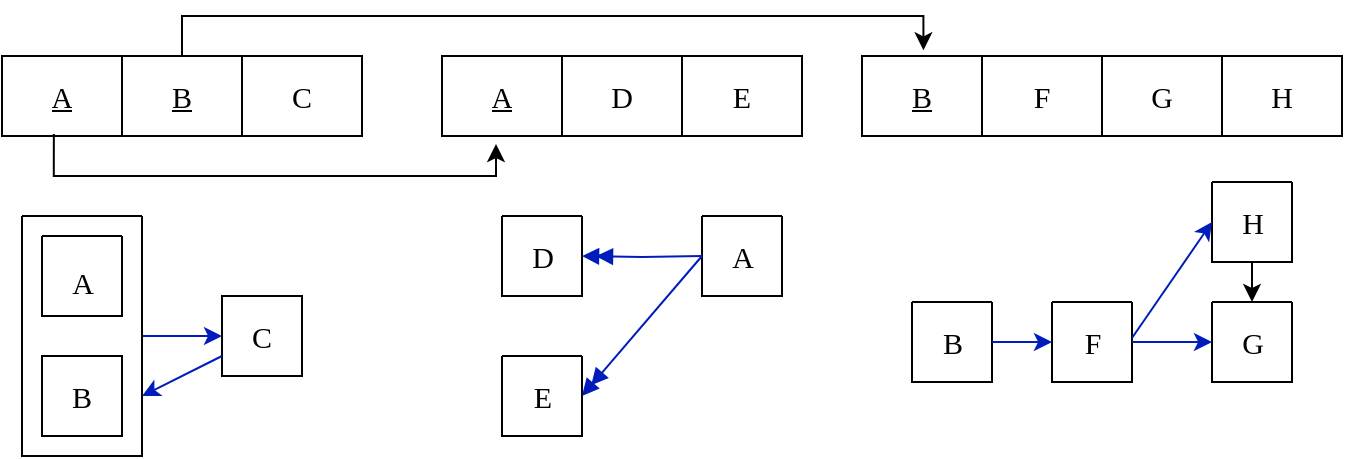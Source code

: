 <mxfile version="22.1.4" type="github">
  <diagram name="Page-1" id="wNEtSFz7i4EvFAsGNa6M">
    <mxGraphModel dx="995" dy="607" grid="1" gridSize="10" guides="1" tooltips="1" connect="1" arrows="1" fold="1" page="1" pageScale="1" pageWidth="850" pageHeight="1100" math="0" shadow="0">
      <root>
        <mxCell id="0" />
        <mxCell id="1" parent="0" />
        <mxCell id="QTaHCRTgpDroU6HZKVSe-1" value="" style="swimlane;startSize=0;fontFamily=Times New Roman;" vertex="1" parent="1">
          <mxGeometry x="110" y="220" width="40" height="40" as="geometry" />
        </mxCell>
        <mxCell id="QTaHCRTgpDroU6HZKVSe-2" value="&lt;font style=&quot;font-size: 15px;&quot;&gt;A&lt;/font&gt;" style="text;html=1;align=center;verticalAlign=middle;resizable=0;points=[];autosize=1;strokeColor=none;fillColor=none;fontFamily=Times New Roman;" vertex="1" parent="1">
          <mxGeometry x="115" y="228" width="30" height="30" as="geometry" />
        </mxCell>
        <mxCell id="QTaHCRTgpDroU6HZKVSe-3" value="&lt;font style=&quot;font-size: 15px;&quot;&gt;B&lt;/font&gt;" style="whiteSpace=wrap;html=1;aspect=fixed;fontFamily=Times New Roman;" vertex="1" parent="1">
          <mxGeometry x="110" y="280" width="40" height="40" as="geometry" />
        </mxCell>
        <mxCell id="QTaHCRTgpDroU6HZKVSe-11" style="edgeStyle=orthogonalEdgeStyle;rounded=0;orthogonalLoop=1;jettySize=auto;html=1;exitX=1;exitY=0.5;exitDx=0;exitDy=0;entryX=0;entryY=0.5;entryDx=0;entryDy=0;fillColor=#0050ef;strokeColor=#001DBC;fontFamily=Times New Roman;" edge="1" parent="1" source="QTaHCRTgpDroU6HZKVSe-5" target="QTaHCRTgpDroU6HZKVSe-10">
          <mxGeometry relative="1" as="geometry" />
        </mxCell>
        <mxCell id="QTaHCRTgpDroU6HZKVSe-5" value="" style="swimlane;startSize=0;fontFamily=Times New Roman;" vertex="1" parent="1">
          <mxGeometry x="100" y="210" width="60" height="120" as="geometry" />
        </mxCell>
        <mxCell id="QTaHCRTgpDroU6HZKVSe-10" value="&lt;font style=&quot;font-size: 15px;&quot;&gt;C&lt;/font&gt;" style="whiteSpace=wrap;html=1;aspect=fixed;fontFamily=Times New Roman;" vertex="1" parent="1">
          <mxGeometry x="200" y="250" width="40" height="40" as="geometry" />
        </mxCell>
        <mxCell id="QTaHCRTgpDroU6HZKVSe-14" value="" style="endArrow=classic;html=1;rounded=0;exitX=0;exitY=0.75;exitDx=0;exitDy=0;entryX=1;entryY=0.75;entryDx=0;entryDy=0;fillColor=#0050ef;strokeColor=#001DBC;fontFamily=Times New Roman;" edge="1" parent="1" source="QTaHCRTgpDroU6HZKVSe-10" target="QTaHCRTgpDroU6HZKVSe-5">
          <mxGeometry width="50" height="50" relative="1" as="geometry">
            <mxPoint x="170" y="380" as="sourcePoint" />
            <mxPoint x="220" y="330" as="targetPoint" />
          </mxGeometry>
        </mxCell>
        <mxCell id="QTaHCRTgpDroU6HZKVSe-20" value="" style="shape=table;startSize=0;container=1;collapsible=0;childLayout=tableLayout;fontFamily=Times New Roman;" vertex="1" parent="1">
          <mxGeometry x="90" y="130" width="180" height="40" as="geometry" />
        </mxCell>
        <mxCell id="QTaHCRTgpDroU6HZKVSe-21" value="" style="shape=tableRow;horizontal=0;startSize=0;swimlaneHead=0;swimlaneBody=0;strokeColor=inherit;top=0;left=0;bottom=0;right=0;collapsible=0;dropTarget=0;fillColor=none;points=[[0,0.5],[1,0.5]];portConstraint=eastwest;fontFamily=Times New Roman;" vertex="1" parent="QTaHCRTgpDroU6HZKVSe-20">
          <mxGeometry width="180" height="40" as="geometry" />
        </mxCell>
        <mxCell id="QTaHCRTgpDroU6HZKVSe-22" value="&lt;u&gt;&lt;font style=&quot;font-size: 15px;&quot;&gt;A&lt;/font&gt;&lt;/u&gt;" style="shape=partialRectangle;html=1;whiteSpace=wrap;connectable=0;strokeColor=inherit;overflow=hidden;fillColor=none;top=0;left=0;bottom=0;right=0;pointerEvents=1;fontFamily=Times New Roman;" vertex="1" parent="QTaHCRTgpDroU6HZKVSe-21">
          <mxGeometry width="60" height="40" as="geometry">
            <mxRectangle width="60" height="40" as="alternateBounds" />
          </mxGeometry>
        </mxCell>
        <mxCell id="QTaHCRTgpDroU6HZKVSe-23" value="&lt;u&gt;&lt;font style=&quot;font-size: 15px;&quot;&gt;B&lt;/font&gt;&lt;/u&gt;" style="shape=partialRectangle;html=1;whiteSpace=wrap;connectable=0;strokeColor=inherit;overflow=hidden;fillColor=none;top=0;left=0;bottom=0;right=0;pointerEvents=1;fontFamily=Times New Roman;" vertex="1" parent="QTaHCRTgpDroU6HZKVSe-21">
          <mxGeometry x="60" width="60" height="40" as="geometry">
            <mxRectangle width="60" height="40" as="alternateBounds" />
          </mxGeometry>
        </mxCell>
        <mxCell id="QTaHCRTgpDroU6HZKVSe-24" value="&lt;font style=&quot;font-size: 15px;&quot;&gt;C&lt;/font&gt;" style="shape=partialRectangle;html=1;whiteSpace=wrap;connectable=0;strokeColor=inherit;overflow=hidden;fillColor=none;top=0;left=0;bottom=0;right=0;pointerEvents=1;fontFamily=Times New Roman;" vertex="1" parent="QTaHCRTgpDroU6HZKVSe-21">
          <mxGeometry x="120" width="60" height="40" as="geometry">
            <mxRectangle width="60" height="40" as="alternateBounds" />
          </mxGeometry>
        </mxCell>
        <mxCell id="QTaHCRTgpDroU6HZKVSe-25" value="" style="shape=table;startSize=0;container=1;collapsible=0;childLayout=tableLayout;fontFamily=Times New Roman;" vertex="1" parent="1">
          <mxGeometry x="310" y="130" width="180" height="40" as="geometry" />
        </mxCell>
        <mxCell id="QTaHCRTgpDroU6HZKVSe-26" value="" style="shape=tableRow;horizontal=0;startSize=0;swimlaneHead=0;swimlaneBody=0;strokeColor=inherit;top=0;left=0;bottom=0;right=0;collapsible=0;dropTarget=0;fillColor=none;points=[[0,0.5],[1,0.5]];portConstraint=eastwest;fontFamily=Times New Roman;" vertex="1" parent="QTaHCRTgpDroU6HZKVSe-25">
          <mxGeometry width="180" height="40" as="geometry" />
        </mxCell>
        <mxCell id="QTaHCRTgpDroU6HZKVSe-27" value="&lt;u&gt;&lt;font style=&quot;font-size: 15px;&quot;&gt;A&lt;/font&gt;&lt;/u&gt;" style="shape=partialRectangle;html=1;whiteSpace=wrap;connectable=0;strokeColor=inherit;overflow=hidden;fillColor=none;top=0;left=0;bottom=0;right=0;pointerEvents=1;fontFamily=Times New Roman;" vertex="1" parent="QTaHCRTgpDroU6HZKVSe-26">
          <mxGeometry width="60" height="40" as="geometry">
            <mxRectangle width="60" height="40" as="alternateBounds" />
          </mxGeometry>
        </mxCell>
        <mxCell id="QTaHCRTgpDroU6HZKVSe-28" value="&lt;font style=&quot;font-size: 15px;&quot;&gt;D&lt;/font&gt;" style="shape=partialRectangle;html=1;whiteSpace=wrap;connectable=0;strokeColor=inherit;overflow=hidden;fillColor=none;top=0;left=0;bottom=0;right=0;pointerEvents=1;fontFamily=Times New Roman;" vertex="1" parent="QTaHCRTgpDroU6HZKVSe-26">
          <mxGeometry x="60" width="60" height="40" as="geometry">
            <mxRectangle width="60" height="40" as="alternateBounds" />
          </mxGeometry>
        </mxCell>
        <mxCell id="QTaHCRTgpDroU6HZKVSe-29" value="&lt;font style=&quot;font-size: 15px;&quot;&gt;E&lt;/font&gt;" style="shape=partialRectangle;html=1;whiteSpace=wrap;connectable=0;strokeColor=inherit;overflow=hidden;fillColor=none;top=0;left=0;bottom=0;right=0;pointerEvents=1;fontFamily=Times New Roman;" vertex="1" parent="QTaHCRTgpDroU6HZKVSe-26">
          <mxGeometry x="120" width="60" height="40" as="geometry">
            <mxRectangle width="60" height="40" as="alternateBounds" />
          </mxGeometry>
        </mxCell>
        <mxCell id="QTaHCRTgpDroU6HZKVSe-31" style="edgeStyle=orthogonalEdgeStyle;rounded=0;orthogonalLoop=1;jettySize=auto;html=1;entryX=0.15;entryY=1.1;entryDx=0;entryDy=0;entryPerimeter=0;exitX=0.144;exitY=0.975;exitDx=0;exitDy=0;exitPerimeter=0;fontFamily=Times New Roman;" edge="1" parent="1" source="QTaHCRTgpDroU6HZKVSe-21" target="QTaHCRTgpDroU6HZKVSe-26">
          <mxGeometry relative="1" as="geometry">
            <Array as="points">
              <mxPoint x="116" y="190" />
              <mxPoint x="337" y="190" />
            </Array>
          </mxGeometry>
        </mxCell>
        <mxCell id="QTaHCRTgpDroU6HZKVSe-34" value="" style="swimlane;startSize=0;fontFamily=Times New Roman;" vertex="1" parent="1">
          <mxGeometry x="440" y="210" width="40" height="40" as="geometry" />
        </mxCell>
        <mxCell id="QTaHCRTgpDroU6HZKVSe-35" value="&lt;font style=&quot;font-size: 15px;&quot;&gt;A&lt;/font&gt;" style="text;html=1;align=center;verticalAlign=middle;resizable=0;points=[];autosize=1;strokeColor=none;fillColor=none;fontFamily=Times New Roman;" vertex="1" parent="QTaHCRTgpDroU6HZKVSe-34">
          <mxGeometry x="5" y="5" width="30" height="30" as="geometry" />
        </mxCell>
        <mxCell id="QTaHCRTgpDroU6HZKVSe-41" value="" style="swimlane;startSize=0;fontFamily=Times New Roman;" vertex="1" parent="1">
          <mxGeometry x="340" y="210" width="40" height="40" as="geometry" />
        </mxCell>
        <mxCell id="QTaHCRTgpDroU6HZKVSe-42" value="&lt;font style=&quot;font-size: 15px;&quot;&gt;D&lt;/font&gt;" style="text;html=1;align=center;verticalAlign=middle;resizable=0;points=[];autosize=1;strokeColor=none;fillColor=none;fontFamily=Times New Roman;" vertex="1" parent="QTaHCRTgpDroU6HZKVSe-41">
          <mxGeometry x="5" y="5" width="30" height="30" as="geometry" />
        </mxCell>
        <mxCell id="QTaHCRTgpDroU6HZKVSe-43" value="" style="swimlane;startSize=0;fontFamily=Times New Roman;" vertex="1" parent="1">
          <mxGeometry x="340" y="280" width="40" height="40" as="geometry" />
        </mxCell>
        <mxCell id="QTaHCRTgpDroU6HZKVSe-44" value="&lt;font style=&quot;font-size: 15px;&quot;&gt;E&lt;/font&gt;" style="text;html=1;align=center;verticalAlign=middle;resizable=0;points=[];autosize=1;strokeColor=none;fillColor=none;fontFamily=Times New Roman;" vertex="1" parent="QTaHCRTgpDroU6HZKVSe-43">
          <mxGeometry x="5" y="5" width="30" height="30" as="geometry" />
        </mxCell>
        <mxCell id="QTaHCRTgpDroU6HZKVSe-46" style="edgeStyle=orthogonalEdgeStyle;rounded=0;orthogonalLoop=1;jettySize=auto;html=1;entryX=1;entryY=0.5;entryDx=0;entryDy=0;endArrow=doubleBlock;endFill=1;fillColor=#0050ef;strokeColor=#001DBC;fontFamily=Times New Roman;" edge="1" parent="1" target="QTaHCRTgpDroU6HZKVSe-41">
          <mxGeometry relative="1" as="geometry">
            <mxPoint x="440" y="230" as="sourcePoint" />
          </mxGeometry>
        </mxCell>
        <mxCell id="QTaHCRTgpDroU6HZKVSe-48" value="" style="endArrow=doubleBlock;html=1;rounded=0;entryX=1;entryY=0.5;entryDx=0;entryDy=0;endFill=1;fillColor=#0050ef;strokeColor=#001DBC;fontFamily=Times New Roman;" edge="1" parent="1" target="QTaHCRTgpDroU6HZKVSe-43">
          <mxGeometry width="50" height="50" relative="1" as="geometry">
            <mxPoint x="440" y="230" as="sourcePoint" />
            <mxPoint x="440" y="260" as="targetPoint" />
          </mxGeometry>
        </mxCell>
        <mxCell id="QTaHCRTgpDroU6HZKVSe-49" value="" style="shape=table;startSize=0;container=1;collapsible=0;childLayout=tableLayout;fontFamily=Times New Roman;" vertex="1" parent="1">
          <mxGeometry x="520" y="130" width="240" height="40" as="geometry" />
        </mxCell>
        <mxCell id="QTaHCRTgpDroU6HZKVSe-50" value="" style="shape=tableRow;horizontal=0;startSize=0;swimlaneHead=0;swimlaneBody=0;strokeColor=inherit;top=0;left=0;bottom=0;right=0;collapsible=0;dropTarget=0;fillColor=none;points=[[0,0.5],[1,0.5]];portConstraint=eastwest;fontFamily=Times New Roman;" vertex="1" parent="QTaHCRTgpDroU6HZKVSe-49">
          <mxGeometry width="240" height="40" as="geometry" />
        </mxCell>
        <mxCell id="QTaHCRTgpDroU6HZKVSe-51" value="&lt;font style=&quot;font-size: 15px;&quot;&gt;&lt;u&gt;B&lt;/u&gt;&lt;/font&gt;" style="shape=partialRectangle;html=1;whiteSpace=wrap;connectable=0;strokeColor=inherit;overflow=hidden;fillColor=none;top=0;left=0;bottom=0;right=0;pointerEvents=1;fontFamily=Times New Roman;" vertex="1" parent="QTaHCRTgpDroU6HZKVSe-50">
          <mxGeometry width="60" height="40" as="geometry">
            <mxRectangle width="60" height="40" as="alternateBounds" />
          </mxGeometry>
        </mxCell>
        <mxCell id="QTaHCRTgpDroU6HZKVSe-52" value="&lt;font style=&quot;font-size: 15px;&quot;&gt;F&lt;/font&gt;" style="shape=partialRectangle;html=1;whiteSpace=wrap;connectable=0;strokeColor=inherit;overflow=hidden;fillColor=none;top=0;left=0;bottom=0;right=0;pointerEvents=1;fontFamily=Times New Roman;" vertex="1" parent="QTaHCRTgpDroU6HZKVSe-50">
          <mxGeometry x="60" width="60" height="40" as="geometry">
            <mxRectangle width="60" height="40" as="alternateBounds" />
          </mxGeometry>
        </mxCell>
        <mxCell id="QTaHCRTgpDroU6HZKVSe-53" value="&lt;font style=&quot;font-size: 15px;&quot;&gt;G&lt;/font&gt;" style="shape=partialRectangle;html=1;whiteSpace=wrap;connectable=0;strokeColor=inherit;overflow=hidden;fillColor=none;top=0;left=0;bottom=0;right=0;pointerEvents=1;fontFamily=Times New Roman;" vertex="1" parent="QTaHCRTgpDroU6HZKVSe-50">
          <mxGeometry x="120" width="60" height="40" as="geometry">
            <mxRectangle width="60" height="40" as="alternateBounds" />
          </mxGeometry>
        </mxCell>
        <mxCell id="QTaHCRTgpDroU6HZKVSe-54" value="&lt;font style=&quot;font-size: 15px;&quot;&gt;H&lt;/font&gt;" style="shape=partialRectangle;html=1;whiteSpace=wrap;connectable=0;strokeColor=inherit;overflow=hidden;fillColor=none;top=0;left=0;bottom=0;right=0;pointerEvents=1;fontFamily=Times New Roman;" vertex="1" parent="QTaHCRTgpDroU6HZKVSe-50">
          <mxGeometry x="180" width="60" height="40" as="geometry">
            <mxRectangle width="60" height="40" as="alternateBounds" />
          </mxGeometry>
        </mxCell>
        <mxCell id="QTaHCRTgpDroU6HZKVSe-57" style="edgeStyle=orthogonalEdgeStyle;rounded=0;orthogonalLoop=1;jettySize=auto;html=1;entryX=0.128;entryY=-0.071;entryDx=0;entryDy=0;entryPerimeter=0;fontFamily=Times New Roman;" edge="1" parent="1" source="QTaHCRTgpDroU6HZKVSe-21" target="QTaHCRTgpDroU6HZKVSe-50">
          <mxGeometry relative="1" as="geometry">
            <mxPoint x="580" y="100" as="targetPoint" />
            <Array as="points">
              <mxPoint x="180" y="110" />
              <mxPoint x="551" y="110" />
            </Array>
          </mxGeometry>
        </mxCell>
        <mxCell id="QTaHCRTgpDroU6HZKVSe-58" value="" style="swimlane;startSize=0;fontFamily=Times New Roman;" vertex="1" parent="1">
          <mxGeometry x="545" y="253" width="40" height="40" as="geometry" />
        </mxCell>
        <mxCell id="QTaHCRTgpDroU6HZKVSe-59" value="&lt;font style=&quot;font-size: 15px;&quot;&gt;B&lt;/font&gt;" style="text;html=1;align=center;verticalAlign=middle;resizable=0;points=[];autosize=1;strokeColor=none;fillColor=none;fontFamily=Times New Roman;" vertex="1" parent="QTaHCRTgpDroU6HZKVSe-58">
          <mxGeometry x="5" y="5" width="30" height="30" as="geometry" />
        </mxCell>
        <mxCell id="QTaHCRTgpDroU6HZKVSe-60" value="" style="swimlane;startSize=0;fontFamily=Times New Roman;" vertex="1" parent="1">
          <mxGeometry x="615" y="253" width="40" height="40" as="geometry" />
        </mxCell>
        <mxCell id="QTaHCRTgpDroU6HZKVSe-61" value="&lt;font style=&quot;font-size: 15px;&quot;&gt;F&lt;/font&gt;" style="text;html=1;align=center;verticalAlign=middle;resizable=0;points=[];autosize=1;strokeColor=none;fillColor=none;fontFamily=Times New Roman;" vertex="1" parent="QTaHCRTgpDroU6HZKVSe-60">
          <mxGeometry x="5" y="5" width="30" height="30" as="geometry" />
        </mxCell>
        <mxCell id="QTaHCRTgpDroU6HZKVSe-62" value="" style="swimlane;startSize=0;fontFamily=Times New Roman;" vertex="1" parent="1">
          <mxGeometry x="695" y="253" width="40" height="40" as="geometry" />
        </mxCell>
        <mxCell id="QTaHCRTgpDroU6HZKVSe-63" value="&lt;font style=&quot;font-size: 15px;&quot;&gt;G&lt;/font&gt;" style="text;html=1;align=center;verticalAlign=middle;resizable=0;points=[];autosize=1;strokeColor=none;fillColor=none;fontFamily=Times New Roman;" vertex="1" parent="QTaHCRTgpDroU6HZKVSe-62">
          <mxGeometry x="5" y="5" width="30" height="30" as="geometry" />
        </mxCell>
        <mxCell id="QTaHCRTgpDroU6HZKVSe-70" style="edgeStyle=orthogonalEdgeStyle;rounded=0;orthogonalLoop=1;jettySize=auto;html=1;exitX=0.5;exitY=1;exitDx=0;exitDy=0;entryX=0.5;entryY=0;entryDx=0;entryDy=0;fontFamily=Times New Roman;" edge="1" parent="1" source="QTaHCRTgpDroU6HZKVSe-64" target="QTaHCRTgpDroU6HZKVSe-62">
          <mxGeometry relative="1" as="geometry" />
        </mxCell>
        <mxCell id="QTaHCRTgpDroU6HZKVSe-64" value="" style="swimlane;startSize=0;fontFamily=Times New Roman;" vertex="1" parent="1">
          <mxGeometry x="695" y="193" width="40" height="40" as="geometry" />
        </mxCell>
        <mxCell id="QTaHCRTgpDroU6HZKVSe-65" value="&lt;font style=&quot;font-size: 15px;&quot;&gt;H&lt;/font&gt;" style="text;html=1;align=center;verticalAlign=middle;resizable=0;points=[];autosize=1;strokeColor=none;fillColor=none;fontFamily=Times New Roman;" vertex="1" parent="QTaHCRTgpDroU6HZKVSe-64">
          <mxGeometry x="5" y="5" width="30" height="30" as="geometry" />
        </mxCell>
        <mxCell id="QTaHCRTgpDroU6HZKVSe-67" style="edgeStyle=orthogonalEdgeStyle;rounded=0;orthogonalLoop=1;jettySize=auto;html=1;entryX=0;entryY=0.5;entryDx=0;entryDy=0;fillColor=#0050ef;strokeColor=#001DBC;fontFamily=Times New Roman;" edge="1" parent="1" target="QTaHCRTgpDroU6HZKVSe-60">
          <mxGeometry relative="1" as="geometry">
            <mxPoint x="585" y="273" as="sourcePoint" />
          </mxGeometry>
        </mxCell>
        <mxCell id="QTaHCRTgpDroU6HZKVSe-71" value="" style="endArrow=classic;html=1;rounded=0;entryX=0;entryY=0.5;entryDx=0;entryDy=0;fillColor=#0050ef;strokeColor=#001DBC;fontFamily=Times New Roman;" edge="1" parent="1" target="QTaHCRTgpDroU6HZKVSe-64">
          <mxGeometry width="50" height="50" relative="1" as="geometry">
            <mxPoint x="655" y="271" as="sourcePoint" />
            <mxPoint x="705" y="221" as="targetPoint" />
          </mxGeometry>
        </mxCell>
        <mxCell id="QTaHCRTgpDroU6HZKVSe-73" style="edgeStyle=orthogonalEdgeStyle;rounded=0;orthogonalLoop=1;jettySize=auto;html=1;entryX=0;entryY=0.5;entryDx=0;entryDy=0;fillColor=#0050ef;strokeColor=#001DBC;exitX=1;exitY=0.5;exitDx=0;exitDy=0;" edge="1" parent="1" source="QTaHCRTgpDroU6HZKVSe-60" target="QTaHCRTgpDroU6HZKVSe-62">
          <mxGeometry relative="1" as="geometry">
            <mxPoint x="660" y="273" as="sourcePoint" />
          </mxGeometry>
        </mxCell>
      </root>
    </mxGraphModel>
  </diagram>
</mxfile>
